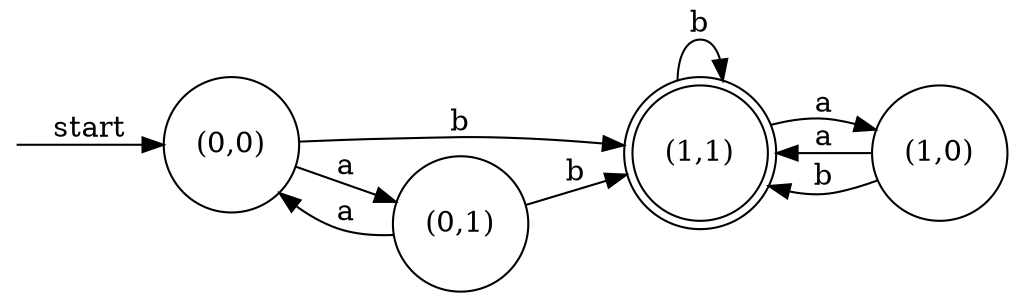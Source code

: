 digraph dfa {
    rankdir = LR;
    node [shape = circle];
    __start [style = invis, shape = point];
    __start -> "(0,0)" [ label = "start" ];
    node [shape = doublecircle]; "(1,1)"
    node [shape = circle];
    "(1,0)" -> "(1,1)" [ label = "a" ];
    "(1,0)" -> "(1,1)" [ label = "b" ];
    "(1,1)" -> "(1,0)" [ label = "a" ];
    "(1,1)" -> "(1,1)" [ label = "b" ];
    "(0,0)" -> "(0,1)" [ label = "a" ];
    "(0,0)" -> "(1,1)" [ label = "b" ];
    "(0,1)" -> "(0,0)" [ label = "a" ];
    "(0,1)" -> "(1,1)" [ label = "b" ];
}
